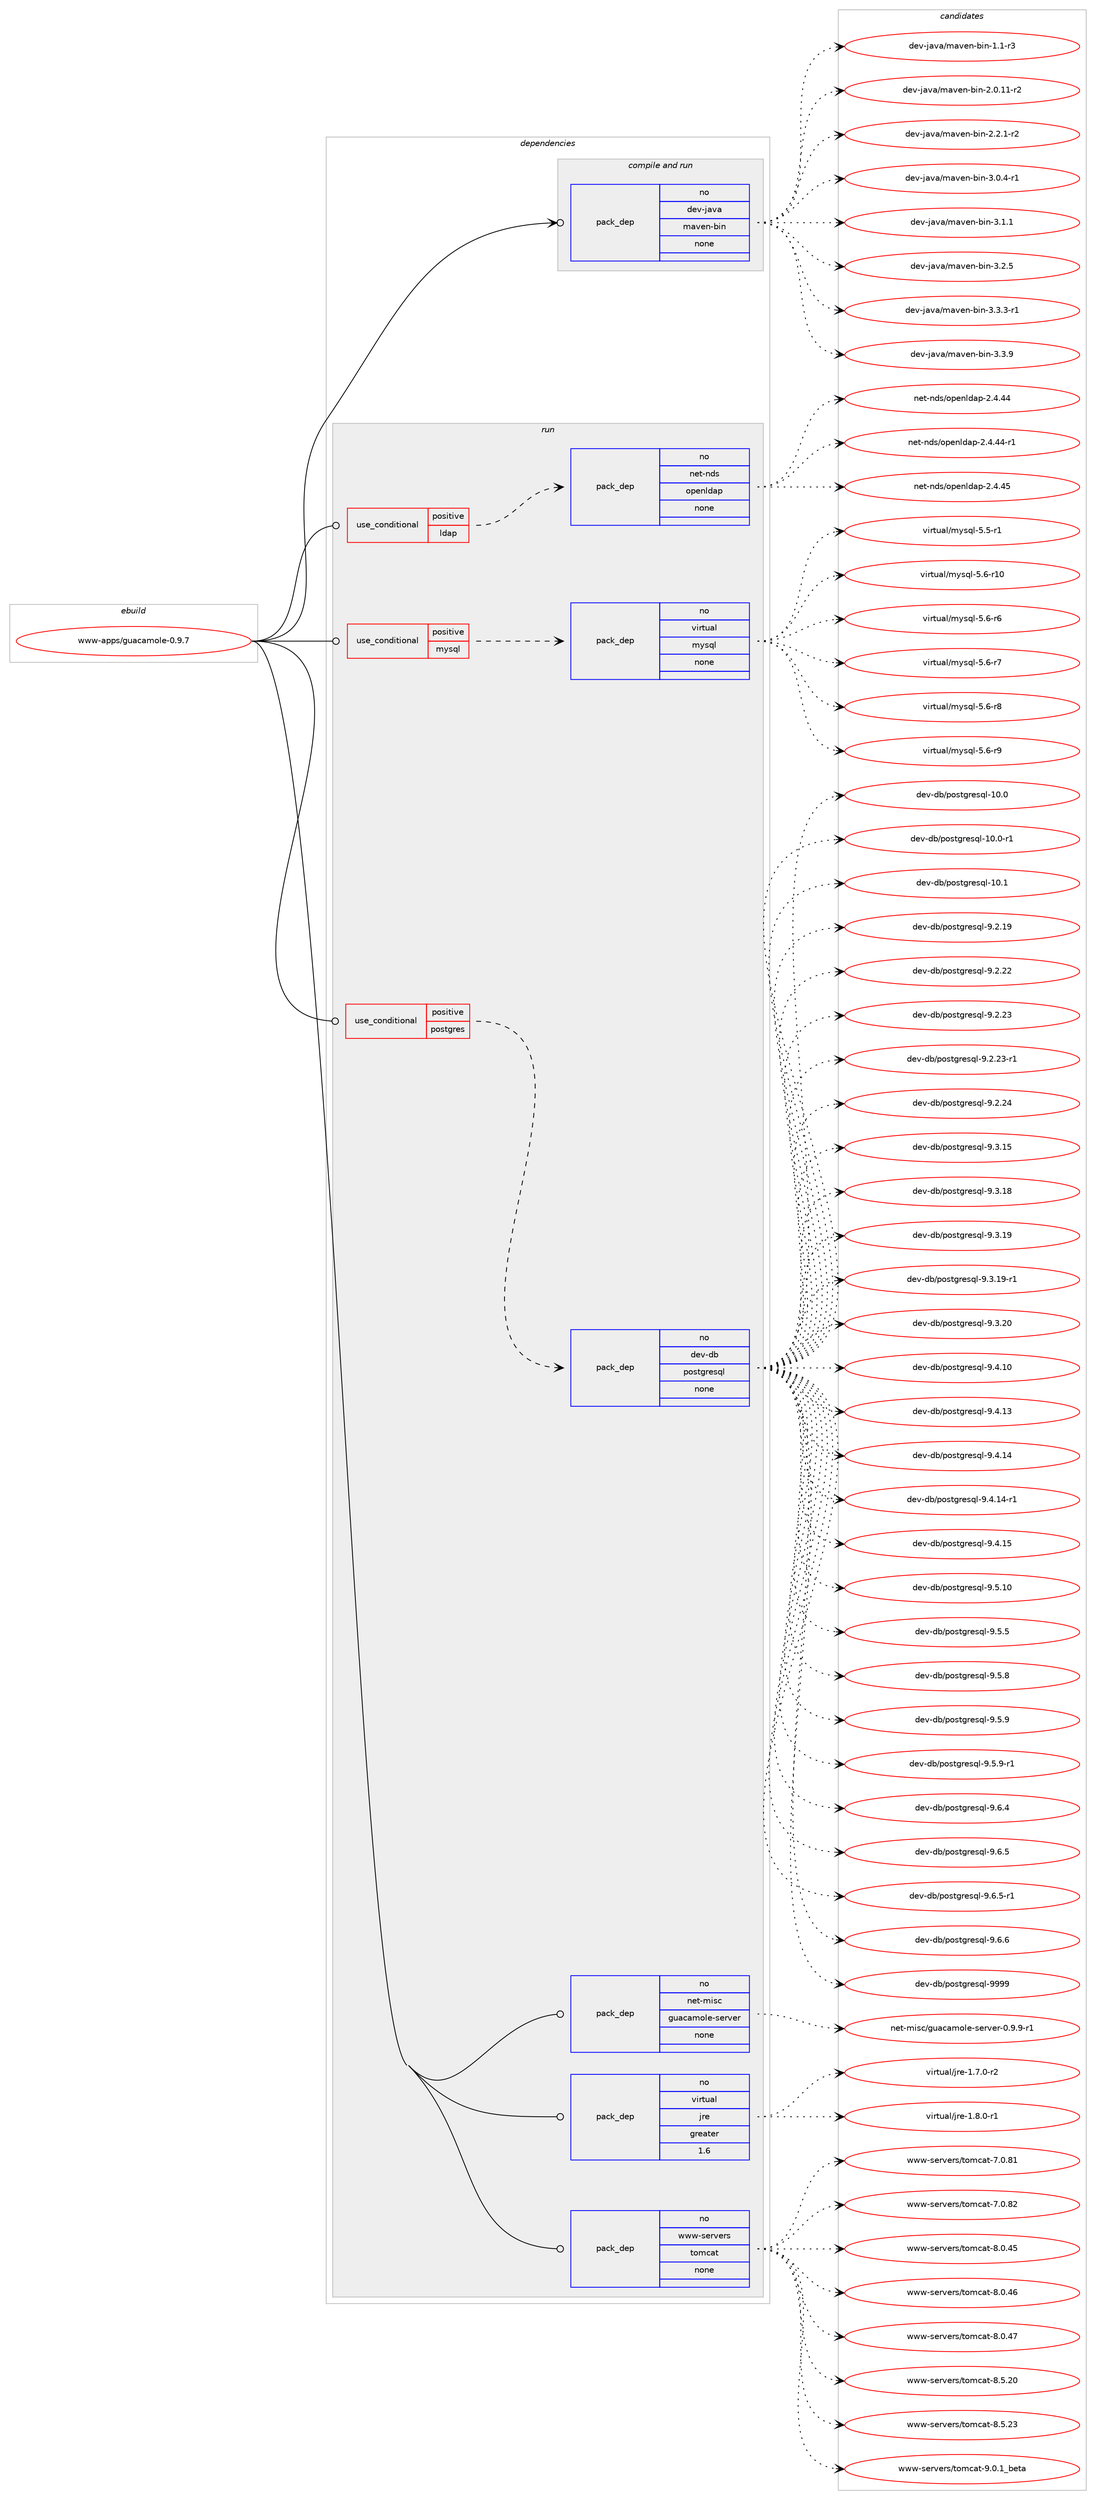digraph prolog {

# *************
# Graph options
# *************

newrank=true;
concentrate=true;
compound=true;
graph [rankdir=LR,fontname=Helvetica,fontsize=10,ranksep=1.5];#, ranksep=2.5, nodesep=0.2];
edge  [arrowhead=vee];
node  [fontname=Helvetica,fontsize=10];

# **********
# The ebuild
# **********

subgraph cluster_leftcol {
color=gray;
rank=same;
label=<<i>ebuild</i>>;
id [label="www-apps/guacamole-0.9.7", color=red, width=4, href="../www-apps/guacamole-0.9.7.svg"];
}

# ****************
# The dependencies
# ****************

subgraph cluster_midcol {
color=gray;
label=<<i>dependencies</i>>;
subgraph cluster_compile {
fillcolor="#eeeeee";
style=filled;
label=<<i>compile</i>>;
}
subgraph cluster_compileandrun {
fillcolor="#eeeeee";
style=filled;
label=<<i>compile and run</i>>;
subgraph pack372261 {
dependency500702 [label=<<TABLE BORDER="0" CELLBORDER="1" CELLSPACING="0" CELLPADDING="4" WIDTH="220"><TR><TD ROWSPAN="6" CELLPADDING="30">pack_dep</TD></TR><TR><TD WIDTH="110">no</TD></TR><TR><TD>dev-java</TD></TR><TR><TD>maven-bin</TD></TR><TR><TD>none</TD></TR><TR><TD></TD></TR></TABLE>>, shape=none, color=blue];
}
id:e -> dependency500702:w [weight=20,style="solid",arrowhead="odotvee"];
}
subgraph cluster_run {
fillcolor="#eeeeee";
style=filled;
label=<<i>run</i>>;
subgraph cond119278 {
dependency500703 [label=<<TABLE BORDER="0" CELLBORDER="1" CELLSPACING="0" CELLPADDING="4"><TR><TD ROWSPAN="3" CELLPADDING="10">use_conditional</TD></TR><TR><TD>positive</TD></TR><TR><TD>ldap</TD></TR></TABLE>>, shape=none, color=red];
subgraph pack372262 {
dependency500704 [label=<<TABLE BORDER="0" CELLBORDER="1" CELLSPACING="0" CELLPADDING="4" WIDTH="220"><TR><TD ROWSPAN="6" CELLPADDING="30">pack_dep</TD></TR><TR><TD WIDTH="110">no</TD></TR><TR><TD>net-nds</TD></TR><TR><TD>openldap</TD></TR><TR><TD>none</TD></TR><TR><TD></TD></TR></TABLE>>, shape=none, color=blue];
}
dependency500703:e -> dependency500704:w [weight=20,style="dashed",arrowhead="vee"];
}
id:e -> dependency500703:w [weight=20,style="solid",arrowhead="odot"];
subgraph cond119279 {
dependency500705 [label=<<TABLE BORDER="0" CELLBORDER="1" CELLSPACING="0" CELLPADDING="4"><TR><TD ROWSPAN="3" CELLPADDING="10">use_conditional</TD></TR><TR><TD>positive</TD></TR><TR><TD>mysql</TD></TR></TABLE>>, shape=none, color=red];
subgraph pack372263 {
dependency500706 [label=<<TABLE BORDER="0" CELLBORDER="1" CELLSPACING="0" CELLPADDING="4" WIDTH="220"><TR><TD ROWSPAN="6" CELLPADDING="30">pack_dep</TD></TR><TR><TD WIDTH="110">no</TD></TR><TR><TD>virtual</TD></TR><TR><TD>mysql</TD></TR><TR><TD>none</TD></TR><TR><TD></TD></TR></TABLE>>, shape=none, color=blue];
}
dependency500705:e -> dependency500706:w [weight=20,style="dashed",arrowhead="vee"];
}
id:e -> dependency500705:w [weight=20,style="solid",arrowhead="odot"];
subgraph cond119280 {
dependency500707 [label=<<TABLE BORDER="0" CELLBORDER="1" CELLSPACING="0" CELLPADDING="4"><TR><TD ROWSPAN="3" CELLPADDING="10">use_conditional</TD></TR><TR><TD>positive</TD></TR><TR><TD>postgres</TD></TR></TABLE>>, shape=none, color=red];
subgraph pack372264 {
dependency500708 [label=<<TABLE BORDER="0" CELLBORDER="1" CELLSPACING="0" CELLPADDING="4" WIDTH="220"><TR><TD ROWSPAN="6" CELLPADDING="30">pack_dep</TD></TR><TR><TD WIDTH="110">no</TD></TR><TR><TD>dev-db</TD></TR><TR><TD>postgresql</TD></TR><TR><TD>none</TD></TR><TR><TD></TD></TR></TABLE>>, shape=none, color=blue];
}
dependency500707:e -> dependency500708:w [weight=20,style="dashed",arrowhead="vee"];
}
id:e -> dependency500707:w [weight=20,style="solid",arrowhead="odot"];
subgraph pack372265 {
dependency500709 [label=<<TABLE BORDER="0" CELLBORDER="1" CELLSPACING="0" CELLPADDING="4" WIDTH="220"><TR><TD ROWSPAN="6" CELLPADDING="30">pack_dep</TD></TR><TR><TD WIDTH="110">no</TD></TR><TR><TD>net-misc</TD></TR><TR><TD>guacamole-server</TD></TR><TR><TD>none</TD></TR><TR><TD></TD></TR></TABLE>>, shape=none, color=blue];
}
id:e -> dependency500709:w [weight=20,style="solid",arrowhead="odot"];
subgraph pack372266 {
dependency500710 [label=<<TABLE BORDER="0" CELLBORDER="1" CELLSPACING="0" CELLPADDING="4" WIDTH="220"><TR><TD ROWSPAN="6" CELLPADDING="30">pack_dep</TD></TR><TR><TD WIDTH="110">no</TD></TR><TR><TD>virtual</TD></TR><TR><TD>jre</TD></TR><TR><TD>greater</TD></TR><TR><TD>1.6</TD></TR></TABLE>>, shape=none, color=blue];
}
id:e -> dependency500710:w [weight=20,style="solid",arrowhead="odot"];
subgraph pack372267 {
dependency500711 [label=<<TABLE BORDER="0" CELLBORDER="1" CELLSPACING="0" CELLPADDING="4" WIDTH="220"><TR><TD ROWSPAN="6" CELLPADDING="30">pack_dep</TD></TR><TR><TD WIDTH="110">no</TD></TR><TR><TD>www-servers</TD></TR><TR><TD>tomcat</TD></TR><TR><TD>none</TD></TR><TR><TD></TD></TR></TABLE>>, shape=none, color=blue];
}
id:e -> dependency500711:w [weight=20,style="solid",arrowhead="odot"];
}
}

# **************
# The candidates
# **************

subgraph cluster_choices {
rank=same;
color=gray;
label=<<i>candidates</i>>;

subgraph choice372261 {
color=black;
nodesep=1;
choice10010111845106971189747109971181011104598105110454946494511451 [label="dev-java/maven-bin-1.1-r3", color=red, width=4,href="../dev-java/maven-bin-1.1-r3.svg"];
choice10010111845106971189747109971181011104598105110455046484649494511450 [label="dev-java/maven-bin-2.0.11-r2", color=red, width=4,href="../dev-java/maven-bin-2.0.11-r2.svg"];
choice100101118451069711897471099711810111045981051104550465046494511450 [label="dev-java/maven-bin-2.2.1-r2", color=red, width=4,href="../dev-java/maven-bin-2.2.1-r2.svg"];
choice100101118451069711897471099711810111045981051104551464846524511449 [label="dev-java/maven-bin-3.0.4-r1", color=red, width=4,href="../dev-java/maven-bin-3.0.4-r1.svg"];
choice10010111845106971189747109971181011104598105110455146494649 [label="dev-java/maven-bin-3.1.1", color=red, width=4,href="../dev-java/maven-bin-3.1.1.svg"];
choice10010111845106971189747109971181011104598105110455146504653 [label="dev-java/maven-bin-3.2.5", color=red, width=4,href="../dev-java/maven-bin-3.2.5.svg"];
choice100101118451069711897471099711810111045981051104551465146514511449 [label="dev-java/maven-bin-3.3.3-r1", color=red, width=4,href="../dev-java/maven-bin-3.3.3-r1.svg"];
choice10010111845106971189747109971181011104598105110455146514657 [label="dev-java/maven-bin-3.3.9", color=red, width=4,href="../dev-java/maven-bin-3.3.9.svg"];
dependency500702:e -> choice10010111845106971189747109971181011104598105110454946494511451:w [style=dotted,weight="100"];
dependency500702:e -> choice10010111845106971189747109971181011104598105110455046484649494511450:w [style=dotted,weight="100"];
dependency500702:e -> choice100101118451069711897471099711810111045981051104550465046494511450:w [style=dotted,weight="100"];
dependency500702:e -> choice100101118451069711897471099711810111045981051104551464846524511449:w [style=dotted,weight="100"];
dependency500702:e -> choice10010111845106971189747109971181011104598105110455146494649:w [style=dotted,weight="100"];
dependency500702:e -> choice10010111845106971189747109971181011104598105110455146504653:w [style=dotted,weight="100"];
dependency500702:e -> choice100101118451069711897471099711810111045981051104551465146514511449:w [style=dotted,weight="100"];
dependency500702:e -> choice10010111845106971189747109971181011104598105110455146514657:w [style=dotted,weight="100"];
}
subgraph choice372262 {
color=black;
nodesep=1;
choice11010111645110100115471111121011101081009711245504652465252 [label="net-nds/openldap-2.4.44", color=red, width=4,href="../net-nds/openldap-2.4.44.svg"];
choice110101116451101001154711111210111010810097112455046524652524511449 [label="net-nds/openldap-2.4.44-r1", color=red, width=4,href="../net-nds/openldap-2.4.44-r1.svg"];
choice11010111645110100115471111121011101081009711245504652465253 [label="net-nds/openldap-2.4.45", color=red, width=4,href="../net-nds/openldap-2.4.45.svg"];
dependency500704:e -> choice11010111645110100115471111121011101081009711245504652465252:w [style=dotted,weight="100"];
dependency500704:e -> choice110101116451101001154711111210111010810097112455046524652524511449:w [style=dotted,weight="100"];
dependency500704:e -> choice11010111645110100115471111121011101081009711245504652465253:w [style=dotted,weight="100"];
}
subgraph choice372263 {
color=black;
nodesep=1;
choice1181051141161179710847109121115113108455346534511449 [label="virtual/mysql-5.5-r1", color=red, width=4,href="../virtual/mysql-5.5-r1.svg"];
choice118105114116117971084710912111511310845534654451144948 [label="virtual/mysql-5.6-r10", color=red, width=4,href="../virtual/mysql-5.6-r10.svg"];
choice1181051141161179710847109121115113108455346544511454 [label="virtual/mysql-5.6-r6", color=red, width=4,href="../virtual/mysql-5.6-r6.svg"];
choice1181051141161179710847109121115113108455346544511455 [label="virtual/mysql-5.6-r7", color=red, width=4,href="../virtual/mysql-5.6-r7.svg"];
choice1181051141161179710847109121115113108455346544511456 [label="virtual/mysql-5.6-r8", color=red, width=4,href="../virtual/mysql-5.6-r8.svg"];
choice1181051141161179710847109121115113108455346544511457 [label="virtual/mysql-5.6-r9", color=red, width=4,href="../virtual/mysql-5.6-r9.svg"];
dependency500706:e -> choice1181051141161179710847109121115113108455346534511449:w [style=dotted,weight="100"];
dependency500706:e -> choice118105114116117971084710912111511310845534654451144948:w [style=dotted,weight="100"];
dependency500706:e -> choice1181051141161179710847109121115113108455346544511454:w [style=dotted,weight="100"];
dependency500706:e -> choice1181051141161179710847109121115113108455346544511455:w [style=dotted,weight="100"];
dependency500706:e -> choice1181051141161179710847109121115113108455346544511456:w [style=dotted,weight="100"];
dependency500706:e -> choice1181051141161179710847109121115113108455346544511457:w [style=dotted,weight="100"];
}
subgraph choice372264 {
color=black;
nodesep=1;
choice1001011184510098471121111151161031141011151131084549484648 [label="dev-db/postgresql-10.0", color=red, width=4,href="../dev-db/postgresql-10.0.svg"];
choice10010111845100984711211111511610311410111511310845494846484511449 [label="dev-db/postgresql-10.0-r1", color=red, width=4,href="../dev-db/postgresql-10.0-r1.svg"];
choice1001011184510098471121111151161031141011151131084549484649 [label="dev-db/postgresql-10.1", color=red, width=4,href="../dev-db/postgresql-10.1.svg"];
choice10010111845100984711211111511610311410111511310845574650464957 [label="dev-db/postgresql-9.2.19", color=red, width=4,href="../dev-db/postgresql-9.2.19.svg"];
choice10010111845100984711211111511610311410111511310845574650465050 [label="dev-db/postgresql-9.2.22", color=red, width=4,href="../dev-db/postgresql-9.2.22.svg"];
choice10010111845100984711211111511610311410111511310845574650465051 [label="dev-db/postgresql-9.2.23", color=red, width=4,href="../dev-db/postgresql-9.2.23.svg"];
choice100101118451009847112111115116103114101115113108455746504650514511449 [label="dev-db/postgresql-9.2.23-r1", color=red, width=4,href="../dev-db/postgresql-9.2.23-r1.svg"];
choice10010111845100984711211111511610311410111511310845574650465052 [label="dev-db/postgresql-9.2.24", color=red, width=4,href="../dev-db/postgresql-9.2.24.svg"];
choice10010111845100984711211111511610311410111511310845574651464953 [label="dev-db/postgresql-9.3.15", color=red, width=4,href="../dev-db/postgresql-9.3.15.svg"];
choice10010111845100984711211111511610311410111511310845574651464956 [label="dev-db/postgresql-9.3.18", color=red, width=4,href="../dev-db/postgresql-9.3.18.svg"];
choice10010111845100984711211111511610311410111511310845574651464957 [label="dev-db/postgresql-9.3.19", color=red, width=4,href="../dev-db/postgresql-9.3.19.svg"];
choice100101118451009847112111115116103114101115113108455746514649574511449 [label="dev-db/postgresql-9.3.19-r1", color=red, width=4,href="../dev-db/postgresql-9.3.19-r1.svg"];
choice10010111845100984711211111511610311410111511310845574651465048 [label="dev-db/postgresql-9.3.20", color=red, width=4,href="../dev-db/postgresql-9.3.20.svg"];
choice10010111845100984711211111511610311410111511310845574652464948 [label="dev-db/postgresql-9.4.10", color=red, width=4,href="../dev-db/postgresql-9.4.10.svg"];
choice10010111845100984711211111511610311410111511310845574652464951 [label="dev-db/postgresql-9.4.13", color=red, width=4,href="../dev-db/postgresql-9.4.13.svg"];
choice10010111845100984711211111511610311410111511310845574652464952 [label="dev-db/postgresql-9.4.14", color=red, width=4,href="../dev-db/postgresql-9.4.14.svg"];
choice100101118451009847112111115116103114101115113108455746524649524511449 [label="dev-db/postgresql-9.4.14-r1", color=red, width=4,href="../dev-db/postgresql-9.4.14-r1.svg"];
choice10010111845100984711211111511610311410111511310845574652464953 [label="dev-db/postgresql-9.4.15", color=red, width=4,href="../dev-db/postgresql-9.4.15.svg"];
choice10010111845100984711211111511610311410111511310845574653464948 [label="dev-db/postgresql-9.5.10", color=red, width=4,href="../dev-db/postgresql-9.5.10.svg"];
choice100101118451009847112111115116103114101115113108455746534653 [label="dev-db/postgresql-9.5.5", color=red, width=4,href="../dev-db/postgresql-9.5.5.svg"];
choice100101118451009847112111115116103114101115113108455746534656 [label="dev-db/postgresql-9.5.8", color=red, width=4,href="../dev-db/postgresql-9.5.8.svg"];
choice100101118451009847112111115116103114101115113108455746534657 [label="dev-db/postgresql-9.5.9", color=red, width=4,href="../dev-db/postgresql-9.5.9.svg"];
choice1001011184510098471121111151161031141011151131084557465346574511449 [label="dev-db/postgresql-9.5.9-r1", color=red, width=4,href="../dev-db/postgresql-9.5.9-r1.svg"];
choice100101118451009847112111115116103114101115113108455746544652 [label="dev-db/postgresql-9.6.4", color=red, width=4,href="../dev-db/postgresql-9.6.4.svg"];
choice100101118451009847112111115116103114101115113108455746544653 [label="dev-db/postgresql-9.6.5", color=red, width=4,href="../dev-db/postgresql-9.6.5.svg"];
choice1001011184510098471121111151161031141011151131084557465446534511449 [label="dev-db/postgresql-9.6.5-r1", color=red, width=4,href="../dev-db/postgresql-9.6.5-r1.svg"];
choice100101118451009847112111115116103114101115113108455746544654 [label="dev-db/postgresql-9.6.6", color=red, width=4,href="../dev-db/postgresql-9.6.6.svg"];
choice1001011184510098471121111151161031141011151131084557575757 [label="dev-db/postgresql-9999", color=red, width=4,href="../dev-db/postgresql-9999.svg"];
dependency500708:e -> choice1001011184510098471121111151161031141011151131084549484648:w [style=dotted,weight="100"];
dependency500708:e -> choice10010111845100984711211111511610311410111511310845494846484511449:w [style=dotted,weight="100"];
dependency500708:e -> choice1001011184510098471121111151161031141011151131084549484649:w [style=dotted,weight="100"];
dependency500708:e -> choice10010111845100984711211111511610311410111511310845574650464957:w [style=dotted,weight="100"];
dependency500708:e -> choice10010111845100984711211111511610311410111511310845574650465050:w [style=dotted,weight="100"];
dependency500708:e -> choice10010111845100984711211111511610311410111511310845574650465051:w [style=dotted,weight="100"];
dependency500708:e -> choice100101118451009847112111115116103114101115113108455746504650514511449:w [style=dotted,weight="100"];
dependency500708:e -> choice10010111845100984711211111511610311410111511310845574650465052:w [style=dotted,weight="100"];
dependency500708:e -> choice10010111845100984711211111511610311410111511310845574651464953:w [style=dotted,weight="100"];
dependency500708:e -> choice10010111845100984711211111511610311410111511310845574651464956:w [style=dotted,weight="100"];
dependency500708:e -> choice10010111845100984711211111511610311410111511310845574651464957:w [style=dotted,weight="100"];
dependency500708:e -> choice100101118451009847112111115116103114101115113108455746514649574511449:w [style=dotted,weight="100"];
dependency500708:e -> choice10010111845100984711211111511610311410111511310845574651465048:w [style=dotted,weight="100"];
dependency500708:e -> choice10010111845100984711211111511610311410111511310845574652464948:w [style=dotted,weight="100"];
dependency500708:e -> choice10010111845100984711211111511610311410111511310845574652464951:w [style=dotted,weight="100"];
dependency500708:e -> choice10010111845100984711211111511610311410111511310845574652464952:w [style=dotted,weight="100"];
dependency500708:e -> choice100101118451009847112111115116103114101115113108455746524649524511449:w [style=dotted,weight="100"];
dependency500708:e -> choice10010111845100984711211111511610311410111511310845574652464953:w [style=dotted,weight="100"];
dependency500708:e -> choice10010111845100984711211111511610311410111511310845574653464948:w [style=dotted,weight="100"];
dependency500708:e -> choice100101118451009847112111115116103114101115113108455746534653:w [style=dotted,weight="100"];
dependency500708:e -> choice100101118451009847112111115116103114101115113108455746534656:w [style=dotted,weight="100"];
dependency500708:e -> choice100101118451009847112111115116103114101115113108455746534657:w [style=dotted,weight="100"];
dependency500708:e -> choice1001011184510098471121111151161031141011151131084557465346574511449:w [style=dotted,weight="100"];
dependency500708:e -> choice100101118451009847112111115116103114101115113108455746544652:w [style=dotted,weight="100"];
dependency500708:e -> choice100101118451009847112111115116103114101115113108455746544653:w [style=dotted,weight="100"];
dependency500708:e -> choice1001011184510098471121111151161031141011151131084557465446534511449:w [style=dotted,weight="100"];
dependency500708:e -> choice100101118451009847112111115116103114101115113108455746544654:w [style=dotted,weight="100"];
dependency500708:e -> choice1001011184510098471121111151161031141011151131084557575757:w [style=dotted,weight="100"];
}
subgraph choice372265 {
color=black;
nodesep=1;
choice110101116451091051159947103117979997109111108101451151011141181011144548465746574511449 [label="net-misc/guacamole-server-0.9.9-r1", color=red, width=4,href="../net-misc/guacamole-server-0.9.9-r1.svg"];
dependency500709:e -> choice110101116451091051159947103117979997109111108101451151011141181011144548465746574511449:w [style=dotted,weight="100"];
}
subgraph choice372266 {
color=black;
nodesep=1;
choice11810511411611797108471061141014549465546484511450 [label="virtual/jre-1.7.0-r2", color=red, width=4,href="../virtual/jre-1.7.0-r2.svg"];
choice11810511411611797108471061141014549465646484511449 [label="virtual/jre-1.8.0-r1", color=red, width=4,href="../virtual/jre-1.8.0-r1.svg"];
dependency500710:e -> choice11810511411611797108471061141014549465546484511450:w [style=dotted,weight="100"];
dependency500710:e -> choice11810511411611797108471061141014549465646484511449:w [style=dotted,weight="100"];
}
subgraph choice372267 {
color=black;
nodesep=1;
choice1191191194511510111411810111411547116111109999711645554648465649 [label="www-servers/tomcat-7.0.81", color=red, width=4,href="../www-servers/tomcat-7.0.81.svg"];
choice1191191194511510111411810111411547116111109999711645554648465650 [label="www-servers/tomcat-7.0.82", color=red, width=4,href="../www-servers/tomcat-7.0.82.svg"];
choice1191191194511510111411810111411547116111109999711645564648465253 [label="www-servers/tomcat-8.0.45", color=red, width=4,href="../www-servers/tomcat-8.0.45.svg"];
choice1191191194511510111411810111411547116111109999711645564648465254 [label="www-servers/tomcat-8.0.46", color=red, width=4,href="../www-servers/tomcat-8.0.46.svg"];
choice1191191194511510111411810111411547116111109999711645564648465255 [label="www-servers/tomcat-8.0.47", color=red, width=4,href="../www-servers/tomcat-8.0.47.svg"];
choice1191191194511510111411810111411547116111109999711645564653465048 [label="www-servers/tomcat-8.5.20", color=red, width=4,href="../www-servers/tomcat-8.5.20.svg"];
choice1191191194511510111411810111411547116111109999711645564653465051 [label="www-servers/tomcat-8.5.23", color=red, width=4,href="../www-servers/tomcat-8.5.23.svg"];
choice11911911945115101114118101114115471161111099997116455746484649959810111697 [label="www-servers/tomcat-9.0.1_beta", color=red, width=4,href="../www-servers/tomcat-9.0.1_beta.svg"];
dependency500711:e -> choice1191191194511510111411810111411547116111109999711645554648465649:w [style=dotted,weight="100"];
dependency500711:e -> choice1191191194511510111411810111411547116111109999711645554648465650:w [style=dotted,weight="100"];
dependency500711:e -> choice1191191194511510111411810111411547116111109999711645564648465253:w [style=dotted,weight="100"];
dependency500711:e -> choice1191191194511510111411810111411547116111109999711645564648465254:w [style=dotted,weight="100"];
dependency500711:e -> choice1191191194511510111411810111411547116111109999711645564648465255:w [style=dotted,weight="100"];
dependency500711:e -> choice1191191194511510111411810111411547116111109999711645564653465048:w [style=dotted,weight="100"];
dependency500711:e -> choice1191191194511510111411810111411547116111109999711645564653465051:w [style=dotted,weight="100"];
dependency500711:e -> choice11911911945115101114118101114115471161111099997116455746484649959810111697:w [style=dotted,weight="100"];
}
}

}
